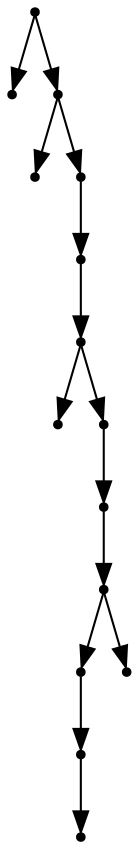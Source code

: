 digraph {
  14 [shape=point];
  0 [shape=point];
  13 [shape=point];
  1 [shape=point];
  12 [shape=point];
  11 [shape=point];
  10 [shape=point];
  2 [shape=point];
  9 [shape=point];
  8 [shape=point];
  7 [shape=point];
  5 [shape=point];
  4 [shape=point];
  3 [shape=point];
  6 [shape=point];
14 -> 0;
14 -> 13;
13 -> 1;
13 -> 12;
12 -> 11;
11 -> 10;
10 -> 2;
10 -> 9;
9 -> 8;
8 -> 7;
7 -> 5;
5 -> 4;
4 -> 3;
7 -> 6;
}
